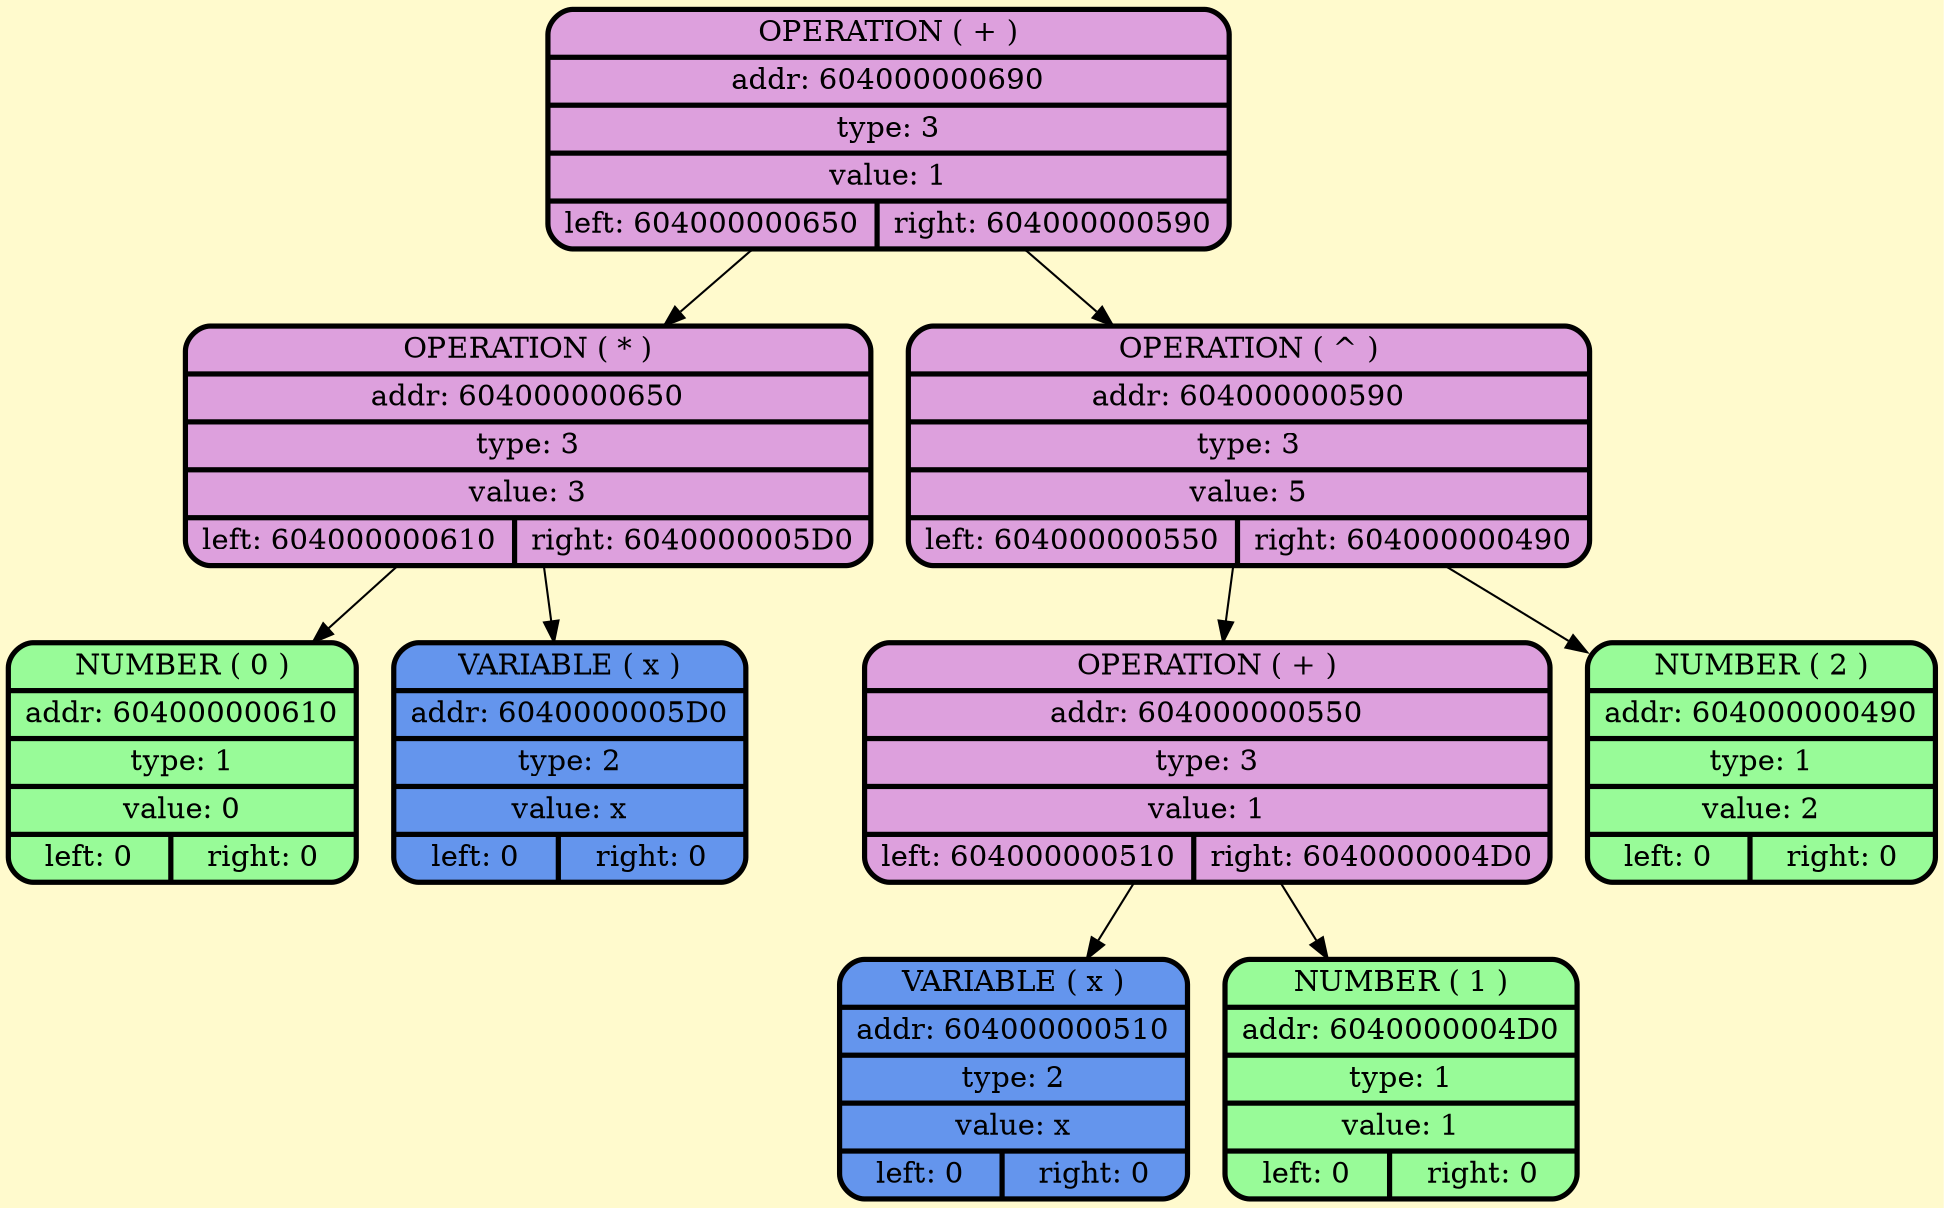 digraph G {
    node [style=filled, fontcolor=darkblue, fillcolor=peachpuff, color="#252A34", penwidth=2.5];
    bgcolor="lemonchiffon";

node_0x604000000690 [shape=Mrecord; style = filled; fillcolor=plum; color = "#000000"; fontcolor = "#000000";label=" {OPERATION ( + ) | addr: 604000000690 | type: 3 | value: 1 | {left: 604000000650 | right: 604000000590}} "];
node_0x604000000650 [shape=Mrecord; style = filled; fillcolor=plum; color = "#000000"; fontcolor = "#000000";label=" {OPERATION ( * ) | addr: 604000000650 | type: 3 | value: 3 | {left: 604000000610 | right: 6040000005D0}} "];
    node_0x604000000610 [shape=Mrecord; style = filled; fillcolor = palegreen; color = "#000000"; fontcolor = "#000000";  label="  {NUMBER ( 0 )| addr: 604000000610 | type: 1| value: 0 | {left: 0 | right: 0}} "];
    node_0x6040000005d0 [shape=Mrecord; style = filled; fillcolor = cornflowerblue; color = "#000000"; fontcolor = "#000000";  label="  {VARIABLE ( x )| addr: 6040000005D0 | type: 2| value: x | {left: 0 | right: 0}} "];
node_0x604000000590 [shape=Mrecord; style = filled; fillcolor=plum; color = "#000000"; fontcolor = "#000000";label=" {OPERATION ( ^ ) | addr: 604000000590 | type: 3 | value: 5 | {left: 604000000550 | right: 604000000490}} "];
node_0x604000000550 [shape=Mrecord; style = filled; fillcolor=plum; color = "#000000"; fontcolor = "#000000";label=" {OPERATION ( + ) | addr: 604000000550 | type: 3 | value: 1 | {left: 604000000510 | right: 6040000004D0}} "];
    node_0x604000000510 [shape=Mrecord; style = filled; fillcolor = cornflowerblue; color = "#000000"; fontcolor = "#000000";  label="  {VARIABLE ( x )| addr: 604000000510 | type: 2| value: x | {left: 0 | right: 0}} "];
    node_0x6040000004d0 [shape=Mrecord; style = filled; fillcolor = palegreen; color = "#000000"; fontcolor = "#000000";  label="  {NUMBER ( 1 )| addr: 6040000004D0 | type: 1| value: 1 | {left: 0 | right: 0}} "];
    node_0x604000000490 [shape=Mrecord; style = filled; fillcolor = palegreen; color = "#000000"; fontcolor = "#000000";  label="  {NUMBER ( 2 )| addr: 604000000490 | type: 1| value: 2 | {left: 0 | right: 0}} "];
    node_0x604000000690 -> node_0x604000000650;
    node_0x604000000650 -> node_0x604000000610;
    node_0x604000000650 -> node_0x6040000005d0;
    node_0x604000000690 -> node_0x604000000590;
    node_0x604000000590 -> node_0x604000000550;
    node_0x604000000550 -> node_0x604000000510;
    node_0x604000000550 -> node_0x6040000004d0;
    node_0x604000000590 -> node_0x604000000490;
}
